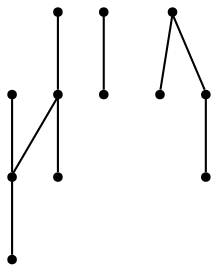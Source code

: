 graph {
  node [shape=point,comment="{\"directed\":false,\"doi\":\"10.1007/978-3-642-00219-9_32\",\"figure\":\"5 (1)\"}"]

  v0 [pos="838.6278068365052,1153.819415468158"]
  v1 [pos="869.7467705660088,1041.1742000695428"]
  v2 [pos="838.6278068365052,928.0914069898201"]
  v3 [pos="777.3197039227152,965.7635380600439"]
  v4 [pos="675.1395323997319,884.9800835811727"]
  v5 [pos="776.2772620622502,1393.0105698094221"]
  v6 [pos="613.8272938218228,928.0914069898201"]
  v7 [pos="675.1353967356126,856.1279412471883"]
  v8 [pos="777.3239032124363,704.0142366351504"]
  v9 [pos="613.8272938218228,1153.819415468158"]
  v10 [pos="675.1311974458915,1213.216006377249"]
  v11 [pos="581.8368502239848,1041.1742000695428"]

  v1 -- v0 [id="-5",pos="869.7467705660088,1041.1742000695428 838.6278068365052,1153.819415468158 838.6278068365052,1153.819415468158 838.6278068365052,1153.819415468158"]
  v11 -- v1 [id="-7",pos="581.8368502239848,1041.1742000695428 869.7467705660088,1041.1742000695428 869.7467705660088,1041.1742000695428 869.7467705660088,1041.1742000695428"]
  v2 -- v1 [id="-9",pos="838.6278068365052,928.0914069898201 869.7467705660088,1041.1742000695428 869.7467705660088,1041.1742000695428 869.7467705660088,1041.1742000695428"]
  v11 -- v9 [id="-10",pos="581.8368502239848,1041.1742000695428 613.8272938218228,1153.819415468158 613.8272938218228,1153.819415468158 613.8272938218228,1153.819415468158"]
  v6 -- v11 [id="-13",pos="613.8272938218228,928.0914069898201 581.8368502239848,1041.1742000695428 581.8368502239848,1041.1742000695428 581.8368502239848,1041.1742000695428"]
  v10 -- v3 [id="-14",pos="675.1311974458915,1213.216006377249 777.3197039227152,965.7635380600439 777.3197039227152,965.7635380600439 777.3197039227152,965.7635380600439"]
  v4 -- v7 [id="-19",pos="675.1395323997319,884.9800835811727 675.1353967356126,856.1279412471883 675.1353967356126,856.1279412471883 675.1353967356126,856.1279412471883"]
  v7 -- v8 [id="-21",pos="675.1353967356126,856.1279412471883 777.3239032124363,704.0142366351504 777.3239032124363,704.0142366351504 777.3239032124363,704.0142366351504"]
  v4 -- v5 [id="-23",pos="675.1395323997319,884.9800835811727 776.2772620622502,1393.0105698094221 776.2772620622502,1393.0105698094221 776.2772620622502,1393.0105698094221"]
}
